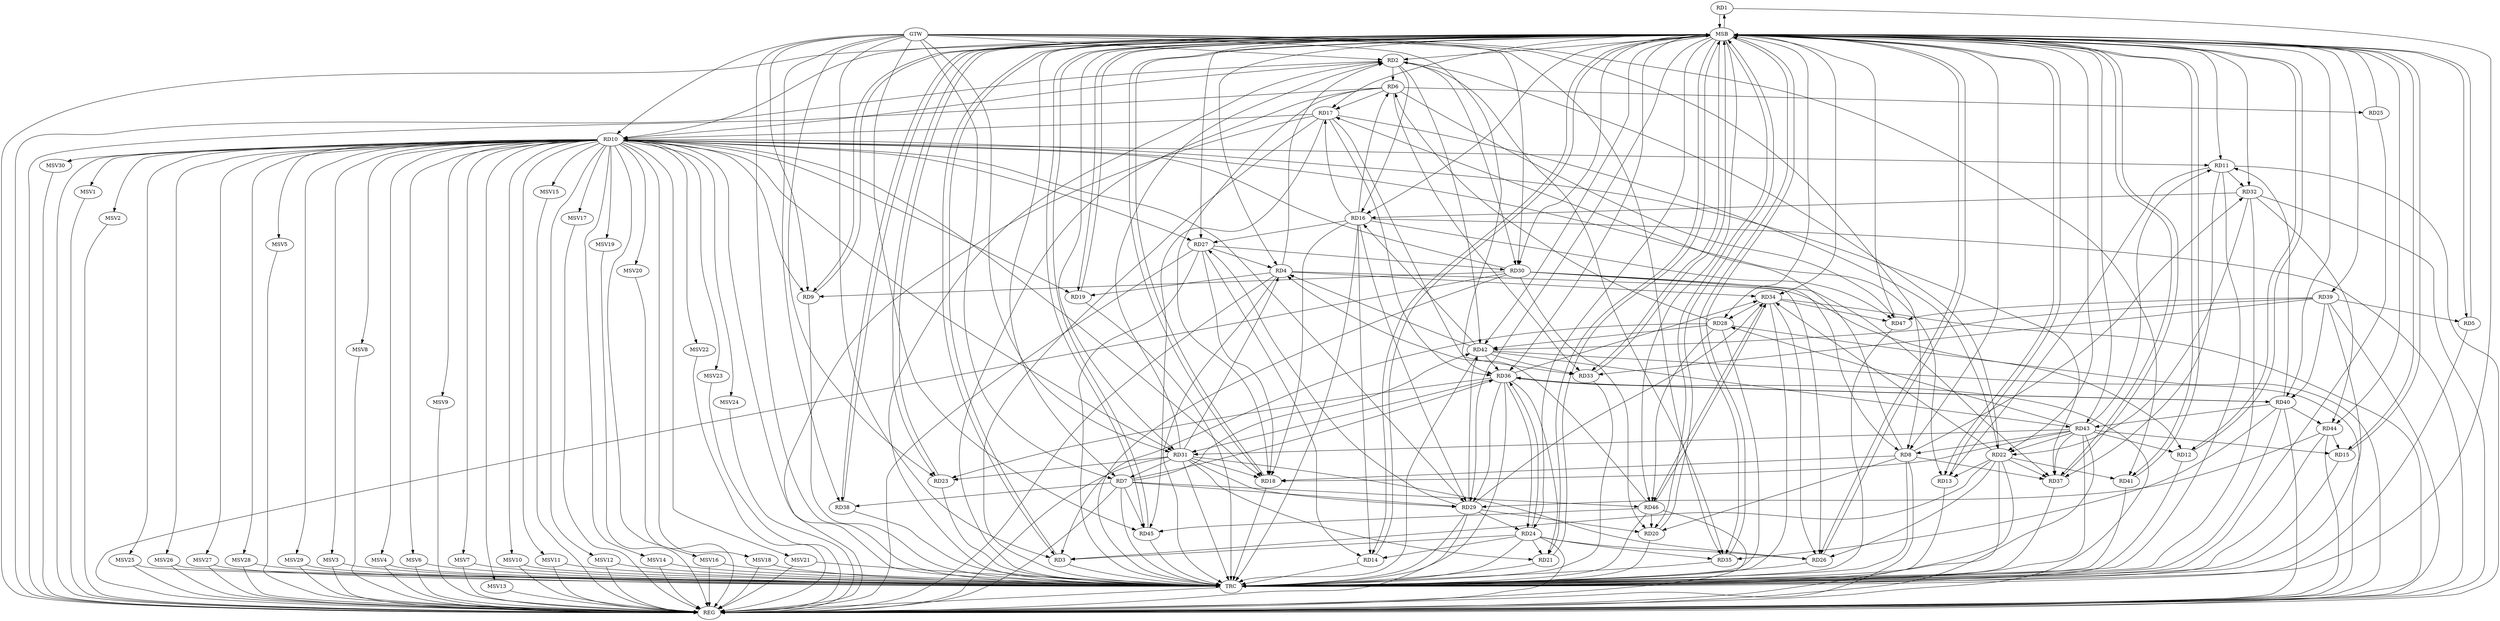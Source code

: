 strict digraph G {
  RD1 [ label="RD1" ];
  RD2 [ label="RD2" ];
  RD3 [ label="RD3" ];
  RD4 [ label="RD4" ];
  RD5 [ label="RD5" ];
  RD6 [ label="RD6" ];
  RD7 [ label="RD7" ];
  RD8 [ label="RD8" ];
  RD9 [ label="RD9" ];
  RD10 [ label="RD10" ];
  RD11 [ label="RD11" ];
  RD12 [ label="RD12" ];
  RD13 [ label="RD13" ];
  RD14 [ label="RD14" ];
  RD15 [ label="RD15" ];
  RD16 [ label="RD16" ];
  RD17 [ label="RD17" ];
  RD18 [ label="RD18" ];
  RD19 [ label="RD19" ];
  RD20 [ label="RD20" ];
  RD21 [ label="RD21" ];
  RD22 [ label="RD22" ];
  RD23 [ label="RD23" ];
  RD24 [ label="RD24" ];
  RD25 [ label="RD25" ];
  RD26 [ label="RD26" ];
  RD27 [ label="RD27" ];
  RD28 [ label="RD28" ];
  RD29 [ label="RD29" ];
  RD30 [ label="RD30" ];
  RD31 [ label="RD31" ];
  RD32 [ label="RD32" ];
  RD33 [ label="RD33" ];
  RD34 [ label="RD34" ];
  RD35 [ label="RD35" ];
  RD36 [ label="RD36" ];
  RD37 [ label="RD37" ];
  RD38 [ label="RD38" ];
  RD39 [ label="RD39" ];
  RD40 [ label="RD40" ];
  RD41 [ label="RD41" ];
  RD42 [ label="RD42" ];
  RD43 [ label="RD43" ];
  RD44 [ label="RD44" ];
  RD45 [ label="RD45" ];
  RD46 [ label="RD46" ];
  RD47 [ label="RD47" ];
  GTW [ label="GTW" ];
  REG [ label="REG" ];
  MSB [ label="MSB" ];
  TRC [ label="TRC" ];
  MSV1 [ label="MSV1" ];
  MSV2 [ label="MSV2" ];
  MSV3 [ label="MSV3" ];
  MSV4 [ label="MSV4" ];
  MSV5 [ label="MSV5" ];
  MSV6 [ label="MSV6" ];
  MSV7 [ label="MSV7" ];
  MSV8 [ label="MSV8" ];
  MSV9 [ label="MSV9" ];
  MSV10 [ label="MSV10" ];
  MSV11 [ label="MSV11" ];
  MSV12 [ label="MSV12" ];
  MSV13 [ label="MSV13" ];
  MSV14 [ label="MSV14" ];
  MSV15 [ label="MSV15" ];
  MSV16 [ label="MSV16" ];
  MSV17 [ label="MSV17" ];
  MSV18 [ label="MSV18" ];
  MSV19 [ label="MSV19" ];
  MSV20 [ label="MSV20" ];
  MSV21 [ label="MSV21" ];
  MSV22 [ label="MSV22" ];
  MSV23 [ label="MSV23" ];
  MSV24 [ label="MSV24" ];
  MSV25 [ label="MSV25" ];
  MSV26 [ label="MSV26" ];
  MSV27 [ label="MSV27" ];
  MSV28 [ label="MSV28" ];
  MSV29 [ label="MSV29" ];
  MSV30 [ label="MSV30" ];
  RD4 -> RD2;
  RD2 -> RD6;
  RD10 -> RD2;
  RD2 -> RD16;
  RD22 -> RD2;
  RD2 -> RD30;
  RD31 -> RD2;
  RD2 -> RD35;
  RD2 -> RD42;
  RD22 -> RD3;
  RD24 -> RD3;
  RD28 -> RD3;
  RD4 -> RD12;
  RD4 -> RD19;
  RD27 -> RD4;
  RD31 -> RD4;
  RD4 -> RD34;
  RD42 -> RD4;
  RD46 -> RD4;
  RD39 -> RD5;
  RD16 -> RD6;
  RD6 -> RD17;
  RD6 -> RD18;
  RD6 -> RD25;
  RD28 -> RD6;
  RD6 -> RD33;
  RD6 -> RD47;
  RD7 -> RD29;
  RD31 -> RD7;
  RD7 -> RD36;
  RD7 -> RD38;
  RD7 -> RD42;
  RD7 -> RD45;
  RD7 -> RD46;
  RD8 -> RD17;
  RD8 -> RD18;
  RD8 -> RD20;
  RD30 -> RD8;
  RD8 -> RD32;
  RD8 -> RD37;
  RD43 -> RD8;
  RD10 -> RD9;
  RD30 -> RD9;
  RD10 -> RD11;
  RD10 -> RD13;
  RD17 -> RD10;
  RD10 -> RD18;
  RD10 -> RD19;
  RD10 -> RD27;
  RD10 -> RD29;
  RD30 -> RD10;
  RD10 -> RD31;
  RD10 -> RD37;
  RD11 -> RD13;
  RD11 -> RD32;
  RD11 -> RD37;
  RD40 -> RD11;
  RD43 -> RD11;
  RD43 -> RD12;
  RD22 -> RD13;
  RD16 -> RD14;
  RD24 -> RD14;
  RD27 -> RD14;
  RD43 -> RD15;
  RD44 -> RD15;
  RD16 -> RD17;
  RD16 -> RD18;
  RD16 -> RD27;
  RD16 -> RD29;
  RD32 -> RD16;
  RD42 -> RD16;
  RD16 -> RD47;
  RD17 -> RD22;
  RD17 -> RD33;
  RD17 -> RD36;
  RD17 -> RD45;
  RD27 -> RD18;
  RD31 -> RD18;
  RD43 -> RD18;
  RD29 -> RD20;
  RD30 -> RD20;
  RD46 -> RD20;
  RD24 -> RD21;
  RD31 -> RD21;
  RD36 -> RD21;
  RD22 -> RD26;
  RD32 -> RD22;
  RD22 -> RD34;
  RD22 -> RD37;
  RD22 -> RD41;
  RD43 -> RD22;
  RD31 -> RD23;
  RD36 -> RD23;
  RD24 -> RD26;
  RD29 -> RD24;
  RD24 -> RD35;
  RD24 -> RD36;
  RD36 -> RD24;
  RD30 -> RD26;
  RD31 -> RD26;
  RD34 -> RD26;
  RD29 -> RD27;
  RD27 -> RD30;
  RD34 -> RD28;
  RD28 -> RD42;
  RD43 -> RD28;
  RD28 -> RD46;
  RD31 -> RD29;
  RD29 -> RD34;
  RD36 -> RD29;
  RD29 -> RD42;
  RD44 -> RD29;
  RD30 -> RD37;
  RD36 -> RD31;
  RD43 -> RD31;
  RD32 -> RD44;
  RD39 -> RD33;
  RD42 -> RD33;
  RD36 -> RD34;
  RD34 -> RD46;
  RD46 -> RD34;
  RD34 -> RD47;
  RD40 -> RD35;
  RD36 -> RD40;
  RD40 -> RD36;
  RD42 -> RD36;
  RD43 -> RD37;
  RD39 -> RD40;
  RD39 -> RD42;
  RD39 -> RD47;
  RD40 -> RD43;
  RD40 -> RD44;
  RD42 -> RD43;
  RD46 -> RD45;
  GTW -> RD45;
  GTW -> RD23;
  GTW -> RD30;
  GTW -> RD36;
  GTW -> RD2;
  GTW -> RD9;
  GTW -> RD7;
  GTW -> RD35;
  GTW -> RD3;
  GTW -> RD31;
  GTW -> RD8;
  GTW -> RD38;
  GTW -> RD10;
  GTW -> RD41;
  RD2 -> REG;
  RD4 -> REG;
  RD6 -> REG;
  RD7 -> REG;
  RD8 -> REG;
  RD10 -> REG;
  RD11 -> REG;
  RD16 -> REG;
  RD17 -> REG;
  RD22 -> REG;
  RD24 -> REG;
  RD27 -> REG;
  RD28 -> REG;
  RD29 -> REG;
  RD30 -> REG;
  RD31 -> REG;
  RD32 -> REG;
  RD34 -> REG;
  RD36 -> REG;
  RD39 -> REG;
  RD40 -> REG;
  RD42 -> REG;
  RD43 -> REG;
  RD44 -> REG;
  RD46 -> REG;
  RD1 -> MSB;
  MSB -> RD15;
  MSB -> REG;
  RD3 -> MSB;
  MSB -> RD19;
  MSB -> RD32;
  MSB -> RD36;
  MSB -> RD38;
  RD5 -> MSB;
  MSB -> RD4;
  MSB -> RD12;
  MSB -> RD23;
  MSB -> RD29;
  MSB -> RD33;
  RD9 -> MSB;
  MSB -> RD8;
  MSB -> RD14;
  MSB -> RD45;
  RD12 -> MSB;
  MSB -> RD3;
  MSB -> RD11;
  MSB -> RD13;
  MSB -> RD35;
  MSB -> RD43;
  RD13 -> MSB;
  MSB -> RD21;
  RD14 -> MSB;
  MSB -> RD2;
  MSB -> RD17;
  MSB -> RD22;
  MSB -> RD44;
  MSB -> RD46;
  RD15 -> MSB;
  MSB -> RD39;
  RD18 -> MSB;
  MSB -> RD5;
  MSB -> RD20;
  MSB -> RD28;
  MSB -> RD41;
  RD19 -> MSB;
  MSB -> RD9;
  MSB -> RD27;
  MSB -> RD40;
  RD20 -> MSB;
  MSB -> RD18;
  RD21 -> MSB;
  RD23 -> MSB;
  MSB -> RD1;
  MSB -> RD16;
  RD25 -> MSB;
  MSB -> RD26;
  MSB -> RD31;
  RD26 -> MSB;
  MSB -> RD10;
  MSB -> RD30;
  MSB -> RD34;
  RD33 -> MSB;
  RD35 -> MSB;
  MSB -> RD37;
  MSB -> RD42;
  RD37 -> MSB;
  MSB -> RD7;
  RD38 -> MSB;
  RD41 -> MSB;
  MSB -> RD24;
  RD45 -> MSB;
  RD47 -> MSB;
  RD1 -> TRC;
  RD2 -> TRC;
  RD3 -> TRC;
  RD4 -> TRC;
  RD5 -> TRC;
  RD6 -> TRC;
  RD7 -> TRC;
  RD8 -> TRC;
  RD9 -> TRC;
  RD10 -> TRC;
  RD11 -> TRC;
  RD12 -> TRC;
  RD13 -> TRC;
  RD14 -> TRC;
  RD15 -> TRC;
  RD16 -> TRC;
  RD17 -> TRC;
  RD18 -> TRC;
  RD19 -> TRC;
  RD20 -> TRC;
  RD21 -> TRC;
  RD22 -> TRC;
  RD23 -> TRC;
  RD24 -> TRC;
  RD25 -> TRC;
  RD26 -> TRC;
  RD27 -> TRC;
  RD28 -> TRC;
  RD29 -> TRC;
  RD30 -> TRC;
  RD31 -> TRC;
  RD32 -> TRC;
  RD33 -> TRC;
  RD34 -> TRC;
  RD35 -> TRC;
  RD36 -> TRC;
  RD37 -> TRC;
  RD38 -> TRC;
  RD39 -> TRC;
  RD40 -> TRC;
  RD41 -> TRC;
  RD42 -> TRC;
  RD43 -> TRC;
  RD44 -> TRC;
  RD45 -> TRC;
  RD46 -> TRC;
  RD47 -> TRC;
  GTW -> TRC;
  TRC -> REG;
  RD10 -> MSV1;
  RD10 -> MSV2;
  RD10 -> MSV3;
  RD10 -> MSV4;
  RD10 -> MSV5;
  MSV1 -> REG;
  MSV2 -> REG;
  MSV3 -> REG;
  MSV3 -> TRC;
  MSV4 -> REG;
  MSV4 -> TRC;
  MSV5 -> REG;
  RD10 -> MSV6;
  RD10 -> MSV7;
  RD10 -> MSV8;
  MSV6 -> REG;
  MSV6 -> TRC;
  MSV7 -> REG;
  MSV7 -> TRC;
  MSV8 -> REG;
  RD10 -> MSV9;
  RD10 -> MSV10;
  MSV9 -> REG;
  MSV10 -> REG;
  MSV10 -> TRC;
  RD10 -> MSV11;
  MSV11 -> REG;
  MSV11 -> TRC;
  RD10 -> MSV12;
  RD10 -> MSV13;
  RD10 -> MSV14;
  MSV12 -> REG;
  MSV12 -> TRC;
  MSV13 -> REG;
  MSV14 -> REG;
  MSV14 -> TRC;
  RD10 -> MSV15;
  MSV15 -> REG;
  RD10 -> MSV16;
  RD10 -> MSV17;
  MSV16 -> REG;
  MSV16 -> TRC;
  MSV17 -> REG;
  RD10 -> MSV18;
  RD10 -> MSV19;
  MSV18 -> REG;
  MSV18 -> TRC;
  MSV19 -> REG;
  RD10 -> MSV20;
  RD10 -> MSV21;
  RD10 -> MSV22;
  RD10 -> MSV23;
  MSV20 -> REG;
  MSV21 -> REG;
  MSV21 -> TRC;
  MSV22 -> REG;
  MSV23 -> REG;
  RD10 -> MSV24;
  RD10 -> MSV25;
  RD10 -> MSV26;
  MSV24 -> REG;
  MSV25 -> REG;
  MSV25 -> TRC;
  MSV26 -> REG;
  MSV26 -> TRC;
  RD10 -> MSV27;
  MSV27 -> REG;
  MSV27 -> TRC;
  RD10 -> MSV28;
  RD10 -> MSV29;
  MSV28 -> REG;
  MSV28 -> TRC;
  MSV29 -> REG;
  MSV29 -> TRC;
  RD10 -> MSV30;
  MSV30 -> REG;
}
